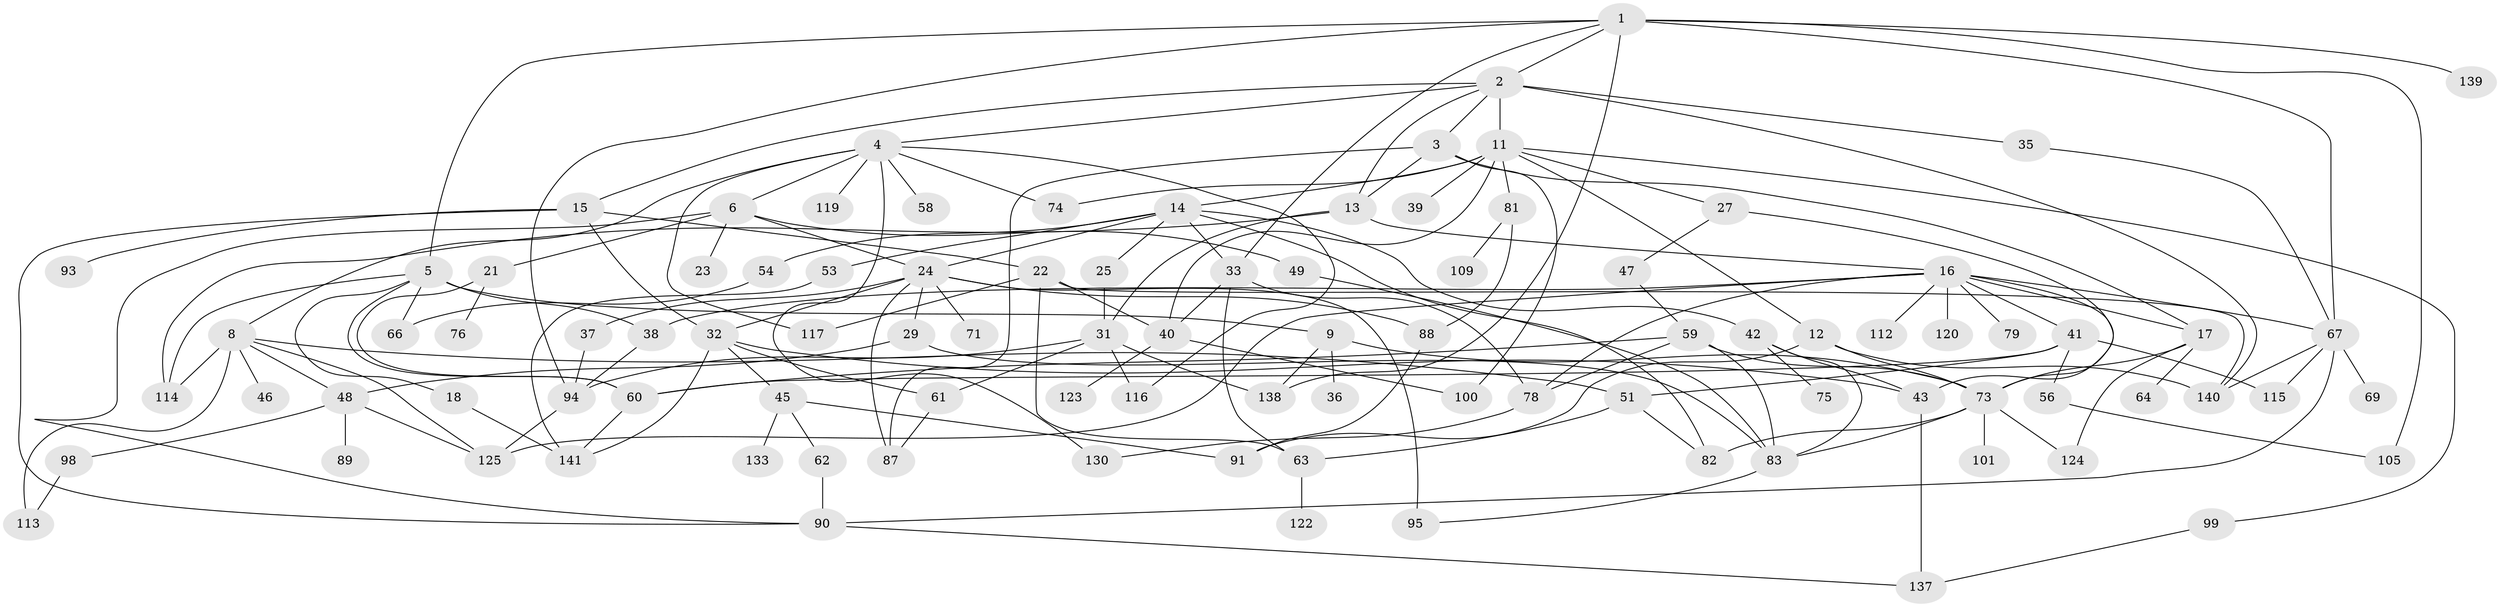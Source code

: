 // Generated by graph-tools (version 1.1) at 2025/51/02/27/25 19:51:39]
// undirected, 97 vertices, 166 edges
graph export_dot {
graph [start="1"]
  node [color=gray90,style=filled];
  1 [super="+30"];
  2 [super="+7"];
  3 [super="+50"];
  4 [super="+118"];
  5 [super="+135"];
  6 [super="+20"];
  8 [super="+10"];
  9;
  11 [super="+72"];
  12 [super="+128"];
  13 [super="+129"];
  14 [super="+34"];
  15 [super="+19"];
  16 [super="+55"];
  17 [super="+97"];
  18 [super="+28"];
  21 [super="+70"];
  22 [super="+103"];
  23;
  24 [super="+26"];
  25 [super="+85"];
  27;
  29;
  31 [super="+142"];
  32 [super="+52"];
  33 [super="+104"];
  35;
  36;
  37 [super="+143"];
  38;
  39;
  40 [super="+65"];
  41 [super="+44"];
  42;
  43 [super="+57"];
  45 [super="+136"];
  46;
  47;
  48 [super="+86"];
  49;
  51 [super="+108"];
  53;
  54;
  56;
  58;
  59 [super="+131"];
  60 [super="+121"];
  61;
  62;
  63;
  64 [super="+68"];
  66 [super="+80"];
  67 [super="+77"];
  69;
  71;
  73 [super="+107"];
  74 [super="+96"];
  75;
  76;
  78 [super="+84"];
  79;
  81 [super="+106"];
  82 [super="+92"];
  83 [super="+126"];
  87 [super="+127"];
  88;
  89;
  90 [super="+111"];
  91 [super="+102"];
  93;
  94 [super="+110"];
  95;
  98;
  99;
  100;
  101;
  105;
  109 [super="+134"];
  112;
  113;
  114;
  115;
  116;
  117;
  119;
  120;
  122;
  123;
  124;
  125 [super="+132"];
  130;
  133 [super="+144"];
  137;
  138;
  139;
  140;
  141;
  1 -- 2;
  1 -- 5;
  1 -- 33;
  1 -- 105;
  1 -- 139;
  1 -- 67;
  1 -- 138;
  1 -- 94;
  2 -- 3;
  2 -- 4;
  2 -- 140;
  2 -- 13;
  2 -- 11 [weight=2];
  2 -- 35;
  2 -- 15;
  3 -- 13;
  3 -- 17;
  3 -- 100;
  3 -- 87;
  4 -- 6;
  4 -- 8;
  4 -- 58;
  4 -- 74;
  4 -- 116;
  4 -- 130;
  4 -- 117;
  4 -- 119;
  5 -- 9;
  5 -- 18;
  5 -- 38;
  5 -- 60;
  5 -- 114;
  5 -- 66;
  6 -- 21;
  6 -- 90;
  6 -- 24;
  6 -- 49;
  6 -- 23;
  8 -- 46;
  8 -- 51;
  8 -- 113;
  8 -- 114;
  8 -- 125;
  8 -- 48;
  9 -- 36;
  9 -- 138;
  9 -- 73;
  11 -- 12;
  11 -- 14;
  11 -- 27;
  11 -- 39;
  11 -- 40;
  11 -- 99;
  11 -- 81;
  11 -- 74;
  12 -- 140;
  12 -- 73;
  12 -- 91;
  13 -- 16;
  13 -- 31;
  13 -- 114;
  14 -- 25;
  14 -- 42;
  14 -- 33;
  14 -- 82;
  14 -- 53;
  14 -- 54;
  14 -- 24;
  15 -- 22;
  15 -- 90;
  15 -- 32;
  15 -- 93;
  16 -- 41;
  16 -- 112;
  16 -- 38;
  16 -- 67;
  16 -- 73;
  16 -- 78;
  16 -- 79;
  16 -- 120;
  16 -- 125;
  16 -- 17;
  17 -- 64;
  17 -- 73;
  17 -- 124;
  18 -- 141;
  21 -- 60;
  21 -- 76;
  22 -- 63;
  22 -- 117;
  22 -- 140;
  22 -- 40;
  24 -- 29;
  24 -- 32;
  24 -- 37 [weight=2];
  24 -- 71;
  24 -- 88;
  24 -- 95;
  24 -- 87;
  25 -- 31;
  27 -- 43;
  27 -- 47;
  29 -- 48;
  29 -- 83;
  31 -- 116;
  31 -- 138;
  31 -- 61;
  31 -- 94;
  32 -- 45;
  32 -- 141;
  32 -- 61;
  32 -- 43;
  33 -- 78;
  33 -- 40;
  33 -- 63;
  35 -- 67;
  37 -- 94;
  38 -- 94;
  40 -- 100;
  40 -- 123;
  41 -- 60;
  41 -- 56;
  41 -- 115;
  41 -- 51;
  42 -- 75;
  42 -- 83;
  42 -- 43;
  43 -- 137;
  45 -- 62;
  45 -- 133;
  45 -- 91;
  47 -- 59;
  48 -- 89;
  48 -- 125;
  48 -- 98;
  49 -- 83;
  51 -- 63;
  51 -- 82;
  53 -- 141;
  54 -- 66;
  56 -- 105;
  59 -- 60;
  59 -- 78;
  59 -- 73;
  59 -- 83;
  60 -- 141;
  61 -- 87;
  62 -- 90;
  63 -- 122;
  67 -- 69;
  67 -- 140;
  67 -- 90;
  67 -- 115;
  73 -- 101;
  73 -- 124;
  73 -- 83;
  73 -- 82;
  78 -- 130;
  81 -- 109;
  81 -- 88;
  83 -- 95;
  88 -- 91;
  90 -- 137;
  94 -- 125;
  98 -- 113;
  99 -- 137;
}
